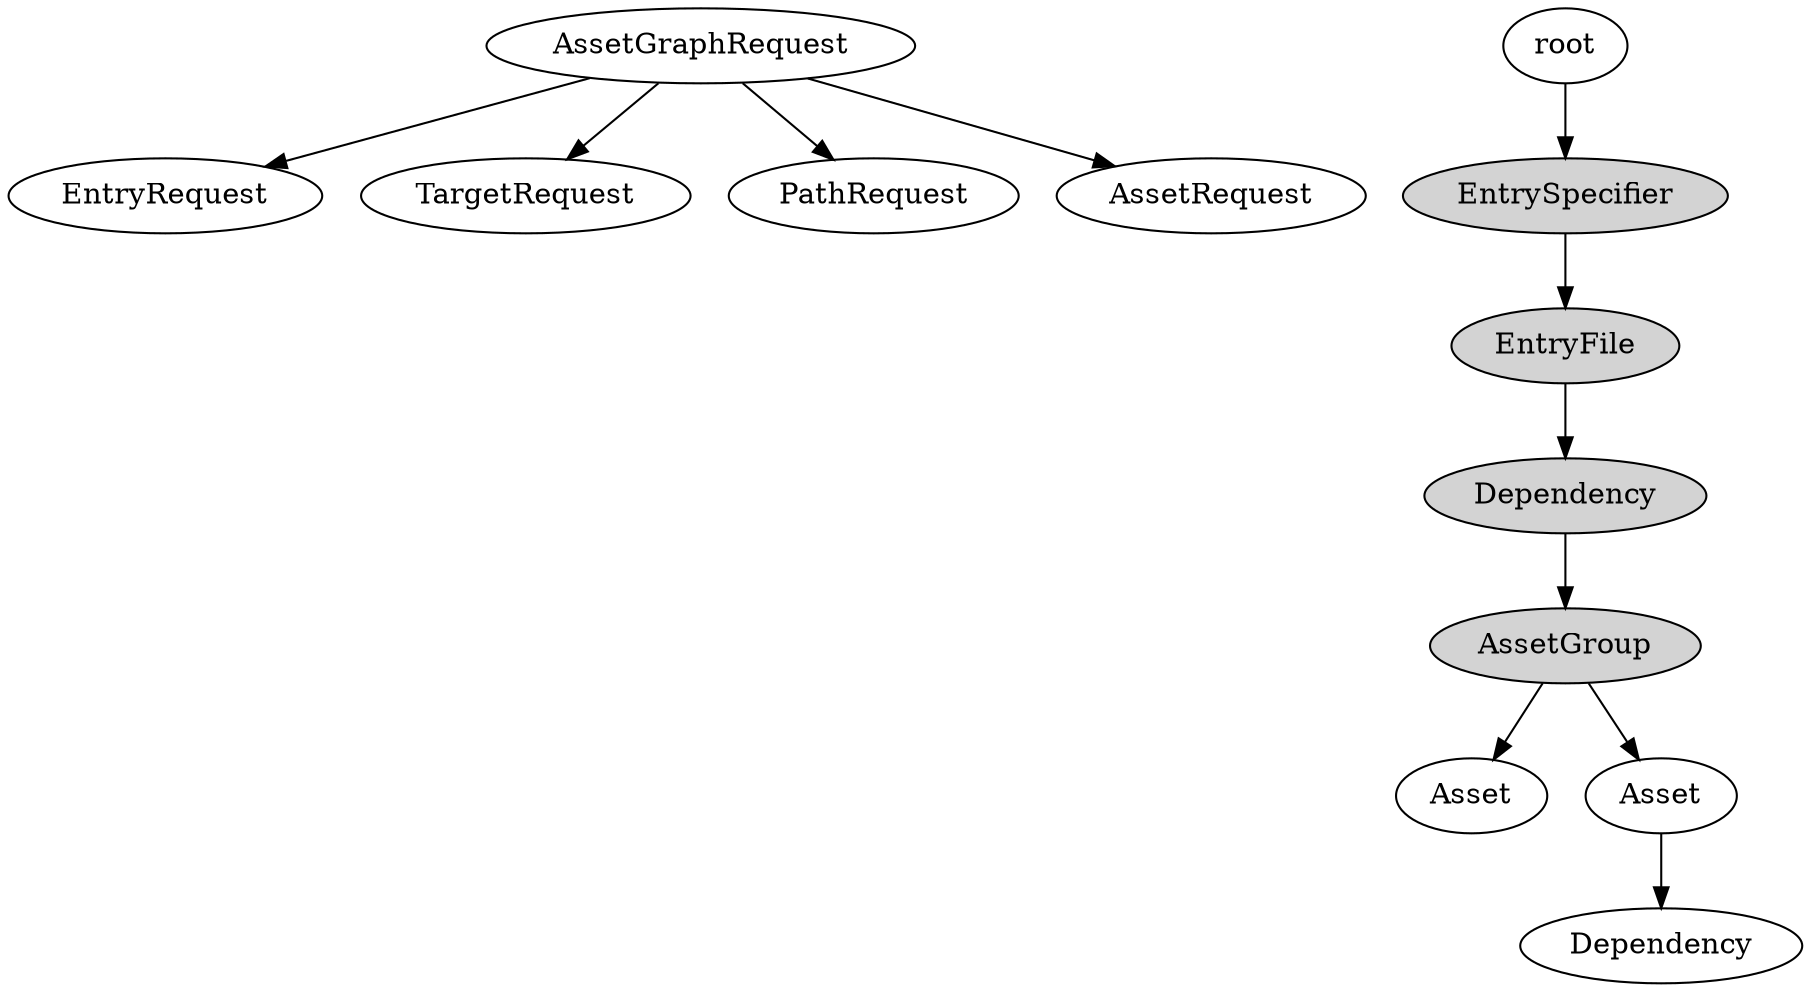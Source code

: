 digraph {
    subgraph RequestGraph {
        AssetGraphRequest -> EntryRequest
        AssetGraphRequest -> TargetRequest
        AssetGraphRequest -> PathRequest
        AssetGraphRequest -> AssetRequest
    }

    subgraph AssetGraph {
        EntrySpecifier [style=filled]
        EntryFile [style=filled]
        Dependency1 [style=filled]
        AssetGroup [style=filled]
        Asset1 [label=Asset]
        Asset2 [label=Asset]
        Dependency1 [label=Dependency]
        Dependency2 [label=Dependency]

        root -> EntrySpecifier
        EntrySpecifier -> EntryFile
        EntryFile -> Dependency1
        Dependency1 -> AssetGroup
        AssetGroup -> Asset1
        AssetGroup -> Asset2
        Asset2 -> Dependency2
    }
}
